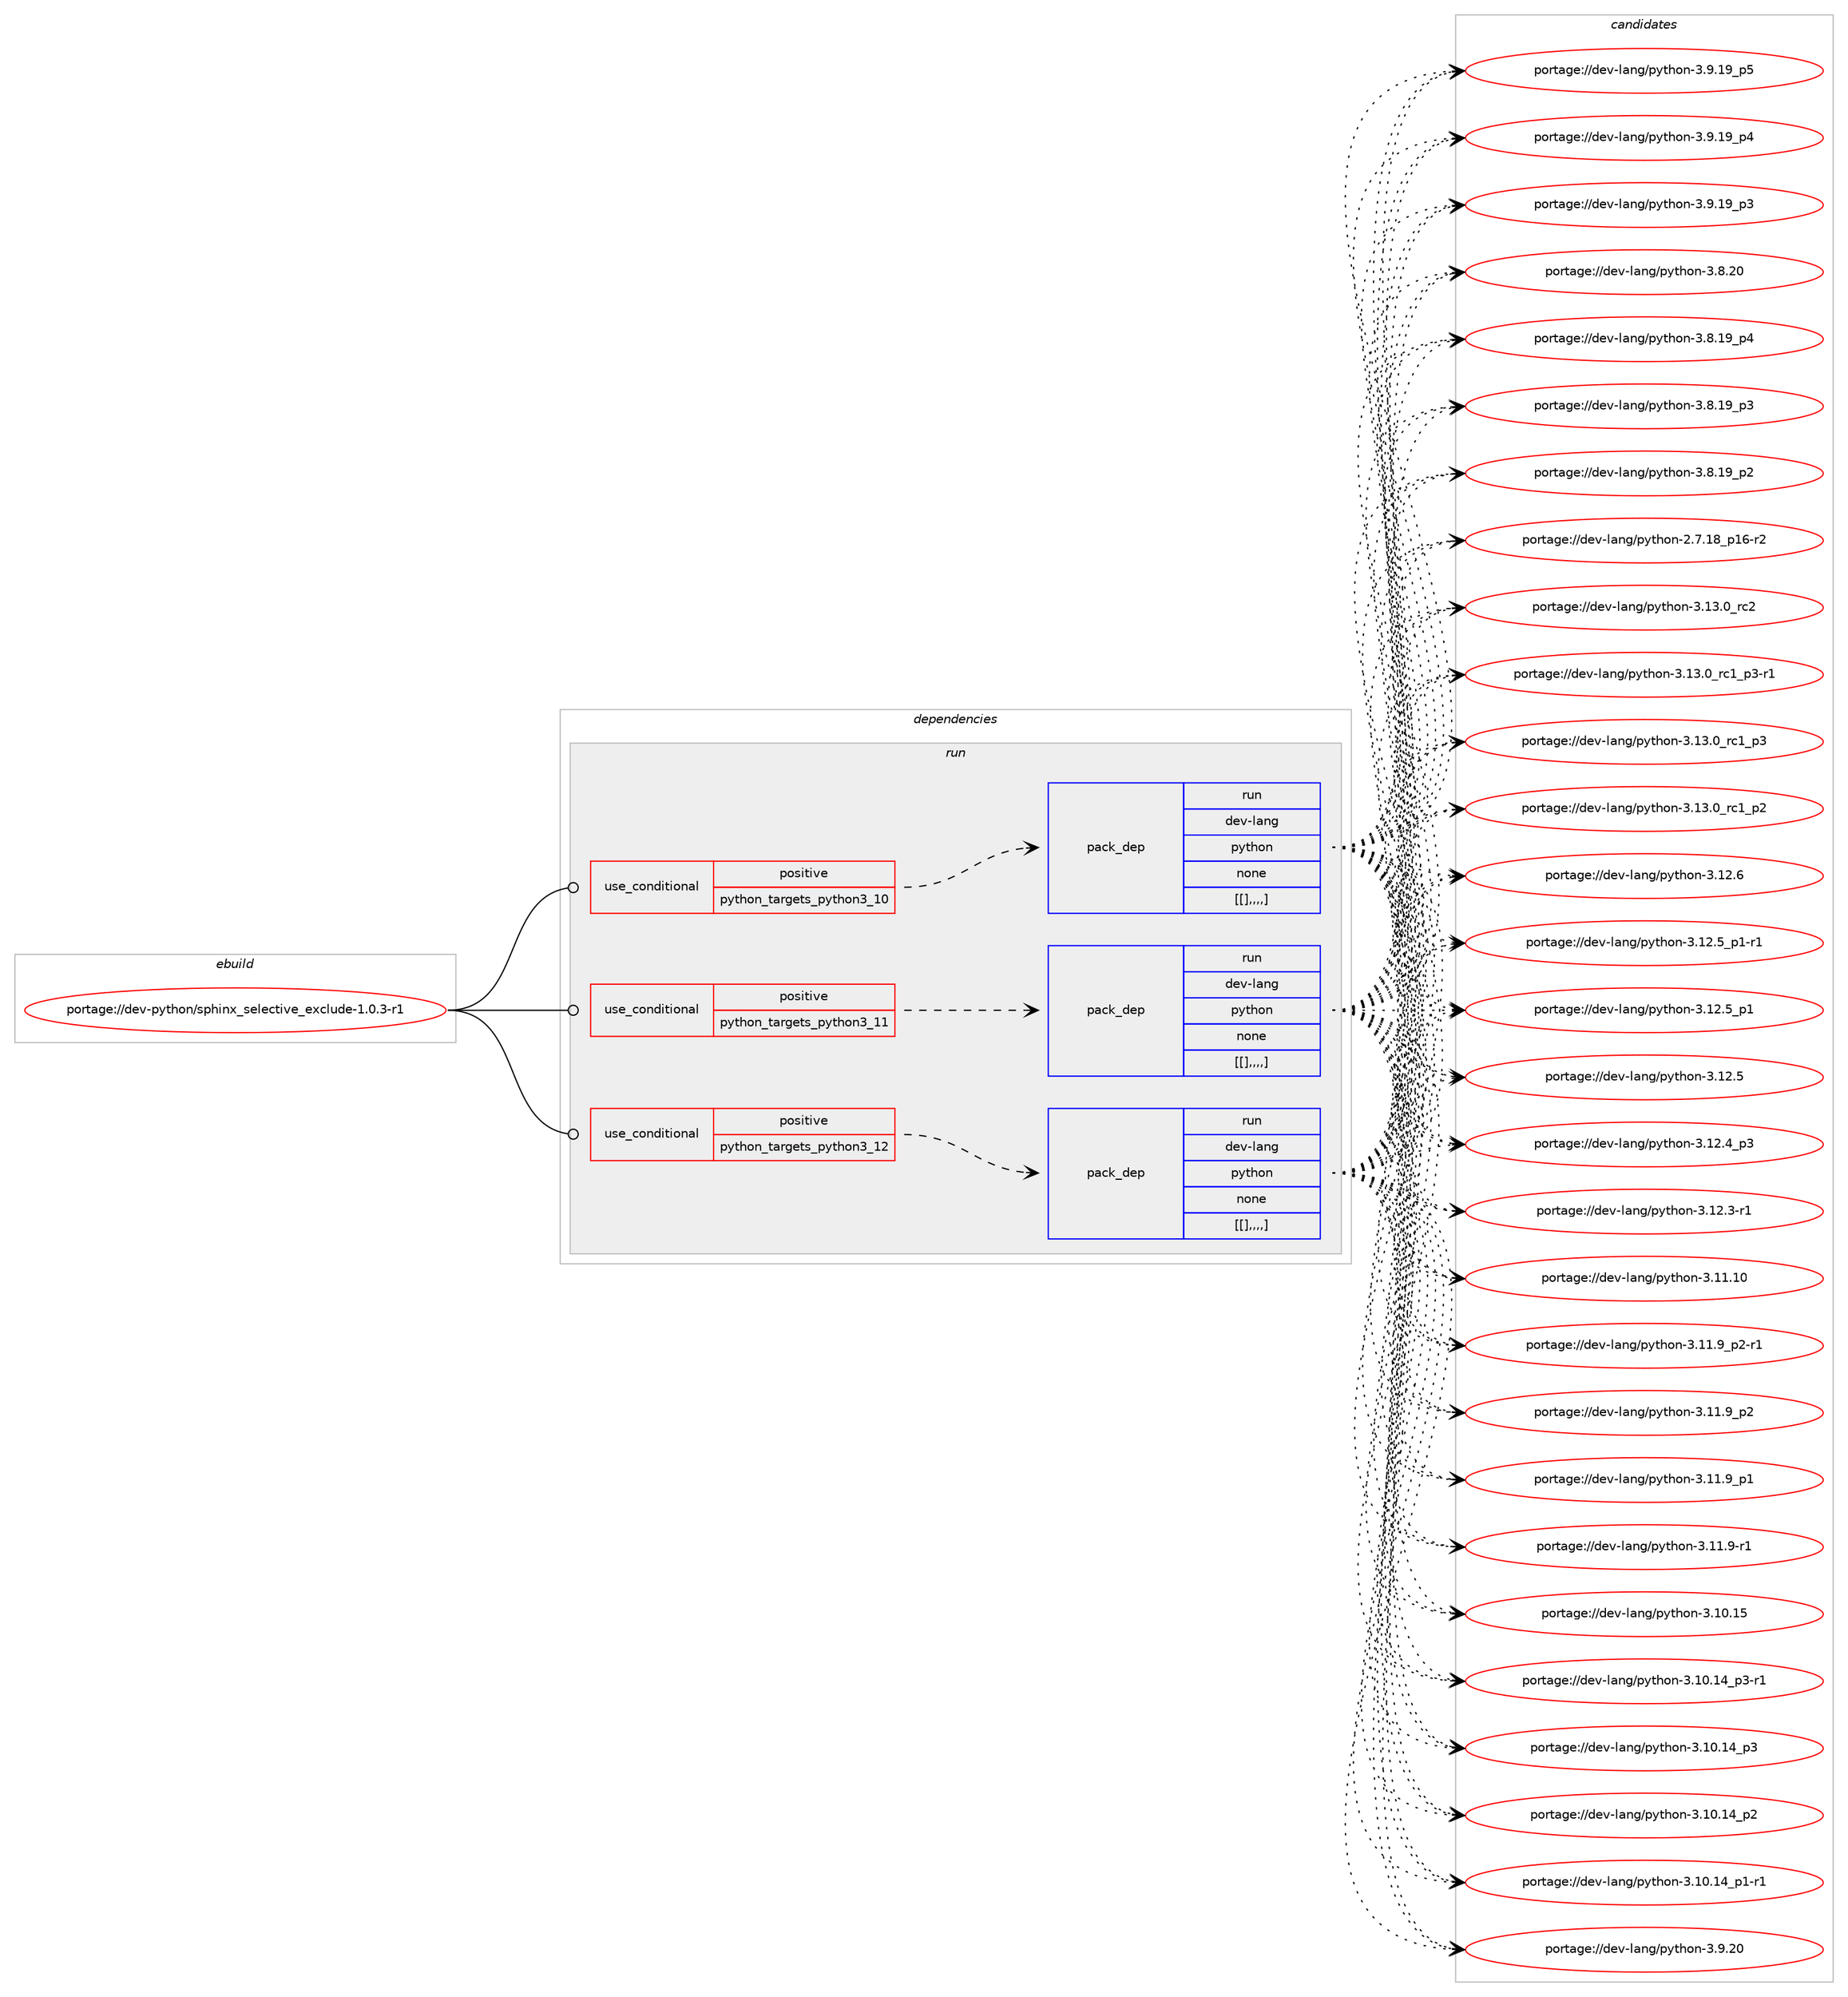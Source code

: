 digraph prolog {

# *************
# Graph options
# *************

newrank=true;
concentrate=true;
compound=true;
graph [rankdir=LR,fontname=Helvetica,fontsize=10,ranksep=1.5];#, ranksep=2.5, nodesep=0.2];
edge  [arrowhead=vee];
node  [fontname=Helvetica,fontsize=10];

# **********
# The ebuild
# **********

subgraph cluster_leftcol {
color=gray;
label=<<i>ebuild</i>>;
id [label="portage://dev-python/sphinx_selective_exclude-1.0.3-r1", color=red, width=4, href="../dev-python/sphinx_selective_exclude-1.0.3-r1.svg"];
}

# ****************
# The dependencies
# ****************

subgraph cluster_midcol {
color=gray;
label=<<i>dependencies</i>>;
subgraph cluster_compile {
fillcolor="#eeeeee";
style=filled;
label=<<i>compile</i>>;
}
subgraph cluster_compileandrun {
fillcolor="#eeeeee";
style=filled;
label=<<i>compile and run</i>>;
}
subgraph cluster_run {
fillcolor="#eeeeee";
style=filled;
label=<<i>run</i>>;
subgraph cond40830 {
dependency166028 [label=<<TABLE BORDER="0" CELLBORDER="1" CELLSPACING="0" CELLPADDING="4"><TR><TD ROWSPAN="3" CELLPADDING="10">use_conditional</TD></TR><TR><TD>positive</TD></TR><TR><TD>python_targets_python3_10</TD></TR></TABLE>>, shape=none, color=red];
subgraph pack123937 {
dependency166029 [label=<<TABLE BORDER="0" CELLBORDER="1" CELLSPACING="0" CELLPADDING="4" WIDTH="220"><TR><TD ROWSPAN="6" CELLPADDING="30">pack_dep</TD></TR><TR><TD WIDTH="110">run</TD></TR><TR><TD>dev-lang</TD></TR><TR><TD>python</TD></TR><TR><TD>none</TD></TR><TR><TD>[[],,,,]</TD></TR></TABLE>>, shape=none, color=blue];
}
dependency166028:e -> dependency166029:w [weight=20,style="dashed",arrowhead="vee"];
}
id:e -> dependency166028:w [weight=20,style="solid",arrowhead="odot"];
subgraph cond40831 {
dependency166030 [label=<<TABLE BORDER="0" CELLBORDER="1" CELLSPACING="0" CELLPADDING="4"><TR><TD ROWSPAN="3" CELLPADDING="10">use_conditional</TD></TR><TR><TD>positive</TD></TR><TR><TD>python_targets_python3_11</TD></TR></TABLE>>, shape=none, color=red];
subgraph pack123938 {
dependency166031 [label=<<TABLE BORDER="0" CELLBORDER="1" CELLSPACING="0" CELLPADDING="4" WIDTH="220"><TR><TD ROWSPAN="6" CELLPADDING="30">pack_dep</TD></TR><TR><TD WIDTH="110">run</TD></TR><TR><TD>dev-lang</TD></TR><TR><TD>python</TD></TR><TR><TD>none</TD></TR><TR><TD>[[],,,,]</TD></TR></TABLE>>, shape=none, color=blue];
}
dependency166030:e -> dependency166031:w [weight=20,style="dashed",arrowhead="vee"];
}
id:e -> dependency166030:w [weight=20,style="solid",arrowhead="odot"];
subgraph cond40832 {
dependency166032 [label=<<TABLE BORDER="0" CELLBORDER="1" CELLSPACING="0" CELLPADDING="4"><TR><TD ROWSPAN="3" CELLPADDING="10">use_conditional</TD></TR><TR><TD>positive</TD></TR><TR><TD>python_targets_python3_12</TD></TR></TABLE>>, shape=none, color=red];
subgraph pack123939 {
dependency166033 [label=<<TABLE BORDER="0" CELLBORDER="1" CELLSPACING="0" CELLPADDING="4" WIDTH="220"><TR><TD ROWSPAN="6" CELLPADDING="30">pack_dep</TD></TR><TR><TD WIDTH="110">run</TD></TR><TR><TD>dev-lang</TD></TR><TR><TD>python</TD></TR><TR><TD>none</TD></TR><TR><TD>[[],,,,]</TD></TR></TABLE>>, shape=none, color=blue];
}
dependency166032:e -> dependency166033:w [weight=20,style="dashed",arrowhead="vee"];
}
id:e -> dependency166032:w [weight=20,style="solid",arrowhead="odot"];
}
}

# **************
# The candidates
# **************

subgraph cluster_choices {
rank=same;
color=gray;
label=<<i>candidates</i>>;

subgraph choice123937 {
color=black;
nodesep=1;
choice10010111845108971101034711212111610411111045514649514648951149950 [label="portage://dev-lang/python-3.13.0_rc2", color=red, width=4,href="../dev-lang/python-3.13.0_rc2.svg"];
choice1001011184510897110103471121211161041111104551464951464895114994995112514511449 [label="portage://dev-lang/python-3.13.0_rc1_p3-r1", color=red, width=4,href="../dev-lang/python-3.13.0_rc1_p3-r1.svg"];
choice100101118451089711010347112121116104111110455146495146489511499499511251 [label="portage://dev-lang/python-3.13.0_rc1_p3", color=red, width=4,href="../dev-lang/python-3.13.0_rc1_p3.svg"];
choice100101118451089711010347112121116104111110455146495146489511499499511250 [label="portage://dev-lang/python-3.13.0_rc1_p2", color=red, width=4,href="../dev-lang/python-3.13.0_rc1_p2.svg"];
choice10010111845108971101034711212111610411111045514649504654 [label="portage://dev-lang/python-3.12.6", color=red, width=4,href="../dev-lang/python-3.12.6.svg"];
choice1001011184510897110103471121211161041111104551464950465395112494511449 [label="portage://dev-lang/python-3.12.5_p1-r1", color=red, width=4,href="../dev-lang/python-3.12.5_p1-r1.svg"];
choice100101118451089711010347112121116104111110455146495046539511249 [label="portage://dev-lang/python-3.12.5_p1", color=red, width=4,href="../dev-lang/python-3.12.5_p1.svg"];
choice10010111845108971101034711212111610411111045514649504653 [label="portage://dev-lang/python-3.12.5", color=red, width=4,href="../dev-lang/python-3.12.5.svg"];
choice100101118451089711010347112121116104111110455146495046529511251 [label="portage://dev-lang/python-3.12.4_p3", color=red, width=4,href="../dev-lang/python-3.12.4_p3.svg"];
choice100101118451089711010347112121116104111110455146495046514511449 [label="portage://dev-lang/python-3.12.3-r1", color=red, width=4,href="../dev-lang/python-3.12.3-r1.svg"];
choice1001011184510897110103471121211161041111104551464949464948 [label="portage://dev-lang/python-3.11.10", color=red, width=4,href="../dev-lang/python-3.11.10.svg"];
choice1001011184510897110103471121211161041111104551464949465795112504511449 [label="portage://dev-lang/python-3.11.9_p2-r1", color=red, width=4,href="../dev-lang/python-3.11.9_p2-r1.svg"];
choice100101118451089711010347112121116104111110455146494946579511250 [label="portage://dev-lang/python-3.11.9_p2", color=red, width=4,href="../dev-lang/python-3.11.9_p2.svg"];
choice100101118451089711010347112121116104111110455146494946579511249 [label="portage://dev-lang/python-3.11.9_p1", color=red, width=4,href="../dev-lang/python-3.11.9_p1.svg"];
choice100101118451089711010347112121116104111110455146494946574511449 [label="portage://dev-lang/python-3.11.9-r1", color=red, width=4,href="../dev-lang/python-3.11.9-r1.svg"];
choice1001011184510897110103471121211161041111104551464948464953 [label="portage://dev-lang/python-3.10.15", color=red, width=4,href="../dev-lang/python-3.10.15.svg"];
choice100101118451089711010347112121116104111110455146494846495295112514511449 [label="portage://dev-lang/python-3.10.14_p3-r1", color=red, width=4,href="../dev-lang/python-3.10.14_p3-r1.svg"];
choice10010111845108971101034711212111610411111045514649484649529511251 [label="portage://dev-lang/python-3.10.14_p3", color=red, width=4,href="../dev-lang/python-3.10.14_p3.svg"];
choice10010111845108971101034711212111610411111045514649484649529511250 [label="portage://dev-lang/python-3.10.14_p2", color=red, width=4,href="../dev-lang/python-3.10.14_p2.svg"];
choice100101118451089711010347112121116104111110455146494846495295112494511449 [label="portage://dev-lang/python-3.10.14_p1-r1", color=red, width=4,href="../dev-lang/python-3.10.14_p1-r1.svg"];
choice10010111845108971101034711212111610411111045514657465048 [label="portage://dev-lang/python-3.9.20", color=red, width=4,href="../dev-lang/python-3.9.20.svg"];
choice100101118451089711010347112121116104111110455146574649579511253 [label="portage://dev-lang/python-3.9.19_p5", color=red, width=4,href="../dev-lang/python-3.9.19_p5.svg"];
choice100101118451089711010347112121116104111110455146574649579511252 [label="portage://dev-lang/python-3.9.19_p4", color=red, width=4,href="../dev-lang/python-3.9.19_p4.svg"];
choice100101118451089711010347112121116104111110455146574649579511251 [label="portage://dev-lang/python-3.9.19_p3", color=red, width=4,href="../dev-lang/python-3.9.19_p3.svg"];
choice10010111845108971101034711212111610411111045514656465048 [label="portage://dev-lang/python-3.8.20", color=red, width=4,href="../dev-lang/python-3.8.20.svg"];
choice100101118451089711010347112121116104111110455146564649579511252 [label="portage://dev-lang/python-3.8.19_p4", color=red, width=4,href="../dev-lang/python-3.8.19_p4.svg"];
choice100101118451089711010347112121116104111110455146564649579511251 [label="portage://dev-lang/python-3.8.19_p3", color=red, width=4,href="../dev-lang/python-3.8.19_p3.svg"];
choice100101118451089711010347112121116104111110455146564649579511250 [label="portage://dev-lang/python-3.8.19_p2", color=red, width=4,href="../dev-lang/python-3.8.19_p2.svg"];
choice100101118451089711010347112121116104111110455046554649569511249544511450 [label="portage://dev-lang/python-2.7.18_p16-r2", color=red, width=4,href="../dev-lang/python-2.7.18_p16-r2.svg"];
dependency166029:e -> choice10010111845108971101034711212111610411111045514649514648951149950:w [style=dotted,weight="100"];
dependency166029:e -> choice1001011184510897110103471121211161041111104551464951464895114994995112514511449:w [style=dotted,weight="100"];
dependency166029:e -> choice100101118451089711010347112121116104111110455146495146489511499499511251:w [style=dotted,weight="100"];
dependency166029:e -> choice100101118451089711010347112121116104111110455146495146489511499499511250:w [style=dotted,weight="100"];
dependency166029:e -> choice10010111845108971101034711212111610411111045514649504654:w [style=dotted,weight="100"];
dependency166029:e -> choice1001011184510897110103471121211161041111104551464950465395112494511449:w [style=dotted,weight="100"];
dependency166029:e -> choice100101118451089711010347112121116104111110455146495046539511249:w [style=dotted,weight="100"];
dependency166029:e -> choice10010111845108971101034711212111610411111045514649504653:w [style=dotted,weight="100"];
dependency166029:e -> choice100101118451089711010347112121116104111110455146495046529511251:w [style=dotted,weight="100"];
dependency166029:e -> choice100101118451089711010347112121116104111110455146495046514511449:w [style=dotted,weight="100"];
dependency166029:e -> choice1001011184510897110103471121211161041111104551464949464948:w [style=dotted,weight="100"];
dependency166029:e -> choice1001011184510897110103471121211161041111104551464949465795112504511449:w [style=dotted,weight="100"];
dependency166029:e -> choice100101118451089711010347112121116104111110455146494946579511250:w [style=dotted,weight="100"];
dependency166029:e -> choice100101118451089711010347112121116104111110455146494946579511249:w [style=dotted,weight="100"];
dependency166029:e -> choice100101118451089711010347112121116104111110455146494946574511449:w [style=dotted,weight="100"];
dependency166029:e -> choice1001011184510897110103471121211161041111104551464948464953:w [style=dotted,weight="100"];
dependency166029:e -> choice100101118451089711010347112121116104111110455146494846495295112514511449:w [style=dotted,weight="100"];
dependency166029:e -> choice10010111845108971101034711212111610411111045514649484649529511251:w [style=dotted,weight="100"];
dependency166029:e -> choice10010111845108971101034711212111610411111045514649484649529511250:w [style=dotted,weight="100"];
dependency166029:e -> choice100101118451089711010347112121116104111110455146494846495295112494511449:w [style=dotted,weight="100"];
dependency166029:e -> choice10010111845108971101034711212111610411111045514657465048:w [style=dotted,weight="100"];
dependency166029:e -> choice100101118451089711010347112121116104111110455146574649579511253:w [style=dotted,weight="100"];
dependency166029:e -> choice100101118451089711010347112121116104111110455146574649579511252:w [style=dotted,weight="100"];
dependency166029:e -> choice100101118451089711010347112121116104111110455146574649579511251:w [style=dotted,weight="100"];
dependency166029:e -> choice10010111845108971101034711212111610411111045514656465048:w [style=dotted,weight="100"];
dependency166029:e -> choice100101118451089711010347112121116104111110455146564649579511252:w [style=dotted,weight="100"];
dependency166029:e -> choice100101118451089711010347112121116104111110455146564649579511251:w [style=dotted,weight="100"];
dependency166029:e -> choice100101118451089711010347112121116104111110455146564649579511250:w [style=dotted,weight="100"];
dependency166029:e -> choice100101118451089711010347112121116104111110455046554649569511249544511450:w [style=dotted,weight="100"];
}
subgraph choice123938 {
color=black;
nodesep=1;
choice10010111845108971101034711212111610411111045514649514648951149950 [label="portage://dev-lang/python-3.13.0_rc2", color=red, width=4,href="../dev-lang/python-3.13.0_rc2.svg"];
choice1001011184510897110103471121211161041111104551464951464895114994995112514511449 [label="portage://dev-lang/python-3.13.0_rc1_p3-r1", color=red, width=4,href="../dev-lang/python-3.13.0_rc1_p3-r1.svg"];
choice100101118451089711010347112121116104111110455146495146489511499499511251 [label="portage://dev-lang/python-3.13.0_rc1_p3", color=red, width=4,href="../dev-lang/python-3.13.0_rc1_p3.svg"];
choice100101118451089711010347112121116104111110455146495146489511499499511250 [label="portage://dev-lang/python-3.13.0_rc1_p2", color=red, width=4,href="../dev-lang/python-3.13.0_rc1_p2.svg"];
choice10010111845108971101034711212111610411111045514649504654 [label="portage://dev-lang/python-3.12.6", color=red, width=4,href="../dev-lang/python-3.12.6.svg"];
choice1001011184510897110103471121211161041111104551464950465395112494511449 [label="portage://dev-lang/python-3.12.5_p1-r1", color=red, width=4,href="../dev-lang/python-3.12.5_p1-r1.svg"];
choice100101118451089711010347112121116104111110455146495046539511249 [label="portage://dev-lang/python-3.12.5_p1", color=red, width=4,href="../dev-lang/python-3.12.5_p1.svg"];
choice10010111845108971101034711212111610411111045514649504653 [label="portage://dev-lang/python-3.12.5", color=red, width=4,href="../dev-lang/python-3.12.5.svg"];
choice100101118451089711010347112121116104111110455146495046529511251 [label="portage://dev-lang/python-3.12.4_p3", color=red, width=4,href="../dev-lang/python-3.12.4_p3.svg"];
choice100101118451089711010347112121116104111110455146495046514511449 [label="portage://dev-lang/python-3.12.3-r1", color=red, width=4,href="../dev-lang/python-3.12.3-r1.svg"];
choice1001011184510897110103471121211161041111104551464949464948 [label="portage://dev-lang/python-3.11.10", color=red, width=4,href="../dev-lang/python-3.11.10.svg"];
choice1001011184510897110103471121211161041111104551464949465795112504511449 [label="portage://dev-lang/python-3.11.9_p2-r1", color=red, width=4,href="../dev-lang/python-3.11.9_p2-r1.svg"];
choice100101118451089711010347112121116104111110455146494946579511250 [label="portage://dev-lang/python-3.11.9_p2", color=red, width=4,href="../dev-lang/python-3.11.9_p2.svg"];
choice100101118451089711010347112121116104111110455146494946579511249 [label="portage://dev-lang/python-3.11.9_p1", color=red, width=4,href="../dev-lang/python-3.11.9_p1.svg"];
choice100101118451089711010347112121116104111110455146494946574511449 [label="portage://dev-lang/python-3.11.9-r1", color=red, width=4,href="../dev-lang/python-3.11.9-r1.svg"];
choice1001011184510897110103471121211161041111104551464948464953 [label="portage://dev-lang/python-3.10.15", color=red, width=4,href="../dev-lang/python-3.10.15.svg"];
choice100101118451089711010347112121116104111110455146494846495295112514511449 [label="portage://dev-lang/python-3.10.14_p3-r1", color=red, width=4,href="../dev-lang/python-3.10.14_p3-r1.svg"];
choice10010111845108971101034711212111610411111045514649484649529511251 [label="portage://dev-lang/python-3.10.14_p3", color=red, width=4,href="../dev-lang/python-3.10.14_p3.svg"];
choice10010111845108971101034711212111610411111045514649484649529511250 [label="portage://dev-lang/python-3.10.14_p2", color=red, width=4,href="../dev-lang/python-3.10.14_p2.svg"];
choice100101118451089711010347112121116104111110455146494846495295112494511449 [label="portage://dev-lang/python-3.10.14_p1-r1", color=red, width=4,href="../dev-lang/python-3.10.14_p1-r1.svg"];
choice10010111845108971101034711212111610411111045514657465048 [label="portage://dev-lang/python-3.9.20", color=red, width=4,href="../dev-lang/python-3.9.20.svg"];
choice100101118451089711010347112121116104111110455146574649579511253 [label="portage://dev-lang/python-3.9.19_p5", color=red, width=4,href="../dev-lang/python-3.9.19_p5.svg"];
choice100101118451089711010347112121116104111110455146574649579511252 [label="portage://dev-lang/python-3.9.19_p4", color=red, width=4,href="../dev-lang/python-3.9.19_p4.svg"];
choice100101118451089711010347112121116104111110455146574649579511251 [label="portage://dev-lang/python-3.9.19_p3", color=red, width=4,href="../dev-lang/python-3.9.19_p3.svg"];
choice10010111845108971101034711212111610411111045514656465048 [label="portage://dev-lang/python-3.8.20", color=red, width=4,href="../dev-lang/python-3.8.20.svg"];
choice100101118451089711010347112121116104111110455146564649579511252 [label="portage://dev-lang/python-3.8.19_p4", color=red, width=4,href="../dev-lang/python-3.8.19_p4.svg"];
choice100101118451089711010347112121116104111110455146564649579511251 [label="portage://dev-lang/python-3.8.19_p3", color=red, width=4,href="../dev-lang/python-3.8.19_p3.svg"];
choice100101118451089711010347112121116104111110455146564649579511250 [label="portage://dev-lang/python-3.8.19_p2", color=red, width=4,href="../dev-lang/python-3.8.19_p2.svg"];
choice100101118451089711010347112121116104111110455046554649569511249544511450 [label="portage://dev-lang/python-2.7.18_p16-r2", color=red, width=4,href="../dev-lang/python-2.7.18_p16-r2.svg"];
dependency166031:e -> choice10010111845108971101034711212111610411111045514649514648951149950:w [style=dotted,weight="100"];
dependency166031:e -> choice1001011184510897110103471121211161041111104551464951464895114994995112514511449:w [style=dotted,weight="100"];
dependency166031:e -> choice100101118451089711010347112121116104111110455146495146489511499499511251:w [style=dotted,weight="100"];
dependency166031:e -> choice100101118451089711010347112121116104111110455146495146489511499499511250:w [style=dotted,weight="100"];
dependency166031:e -> choice10010111845108971101034711212111610411111045514649504654:w [style=dotted,weight="100"];
dependency166031:e -> choice1001011184510897110103471121211161041111104551464950465395112494511449:w [style=dotted,weight="100"];
dependency166031:e -> choice100101118451089711010347112121116104111110455146495046539511249:w [style=dotted,weight="100"];
dependency166031:e -> choice10010111845108971101034711212111610411111045514649504653:w [style=dotted,weight="100"];
dependency166031:e -> choice100101118451089711010347112121116104111110455146495046529511251:w [style=dotted,weight="100"];
dependency166031:e -> choice100101118451089711010347112121116104111110455146495046514511449:w [style=dotted,weight="100"];
dependency166031:e -> choice1001011184510897110103471121211161041111104551464949464948:w [style=dotted,weight="100"];
dependency166031:e -> choice1001011184510897110103471121211161041111104551464949465795112504511449:w [style=dotted,weight="100"];
dependency166031:e -> choice100101118451089711010347112121116104111110455146494946579511250:w [style=dotted,weight="100"];
dependency166031:e -> choice100101118451089711010347112121116104111110455146494946579511249:w [style=dotted,weight="100"];
dependency166031:e -> choice100101118451089711010347112121116104111110455146494946574511449:w [style=dotted,weight="100"];
dependency166031:e -> choice1001011184510897110103471121211161041111104551464948464953:w [style=dotted,weight="100"];
dependency166031:e -> choice100101118451089711010347112121116104111110455146494846495295112514511449:w [style=dotted,weight="100"];
dependency166031:e -> choice10010111845108971101034711212111610411111045514649484649529511251:w [style=dotted,weight="100"];
dependency166031:e -> choice10010111845108971101034711212111610411111045514649484649529511250:w [style=dotted,weight="100"];
dependency166031:e -> choice100101118451089711010347112121116104111110455146494846495295112494511449:w [style=dotted,weight="100"];
dependency166031:e -> choice10010111845108971101034711212111610411111045514657465048:w [style=dotted,weight="100"];
dependency166031:e -> choice100101118451089711010347112121116104111110455146574649579511253:w [style=dotted,weight="100"];
dependency166031:e -> choice100101118451089711010347112121116104111110455146574649579511252:w [style=dotted,weight="100"];
dependency166031:e -> choice100101118451089711010347112121116104111110455146574649579511251:w [style=dotted,weight="100"];
dependency166031:e -> choice10010111845108971101034711212111610411111045514656465048:w [style=dotted,weight="100"];
dependency166031:e -> choice100101118451089711010347112121116104111110455146564649579511252:w [style=dotted,weight="100"];
dependency166031:e -> choice100101118451089711010347112121116104111110455146564649579511251:w [style=dotted,weight="100"];
dependency166031:e -> choice100101118451089711010347112121116104111110455146564649579511250:w [style=dotted,weight="100"];
dependency166031:e -> choice100101118451089711010347112121116104111110455046554649569511249544511450:w [style=dotted,weight="100"];
}
subgraph choice123939 {
color=black;
nodesep=1;
choice10010111845108971101034711212111610411111045514649514648951149950 [label="portage://dev-lang/python-3.13.0_rc2", color=red, width=4,href="../dev-lang/python-3.13.0_rc2.svg"];
choice1001011184510897110103471121211161041111104551464951464895114994995112514511449 [label="portage://dev-lang/python-3.13.0_rc1_p3-r1", color=red, width=4,href="../dev-lang/python-3.13.0_rc1_p3-r1.svg"];
choice100101118451089711010347112121116104111110455146495146489511499499511251 [label="portage://dev-lang/python-3.13.0_rc1_p3", color=red, width=4,href="../dev-lang/python-3.13.0_rc1_p3.svg"];
choice100101118451089711010347112121116104111110455146495146489511499499511250 [label="portage://dev-lang/python-3.13.0_rc1_p2", color=red, width=4,href="../dev-lang/python-3.13.0_rc1_p2.svg"];
choice10010111845108971101034711212111610411111045514649504654 [label="portage://dev-lang/python-3.12.6", color=red, width=4,href="../dev-lang/python-3.12.6.svg"];
choice1001011184510897110103471121211161041111104551464950465395112494511449 [label="portage://dev-lang/python-3.12.5_p1-r1", color=red, width=4,href="../dev-lang/python-3.12.5_p1-r1.svg"];
choice100101118451089711010347112121116104111110455146495046539511249 [label="portage://dev-lang/python-3.12.5_p1", color=red, width=4,href="../dev-lang/python-3.12.5_p1.svg"];
choice10010111845108971101034711212111610411111045514649504653 [label="portage://dev-lang/python-3.12.5", color=red, width=4,href="../dev-lang/python-3.12.5.svg"];
choice100101118451089711010347112121116104111110455146495046529511251 [label="portage://dev-lang/python-3.12.4_p3", color=red, width=4,href="../dev-lang/python-3.12.4_p3.svg"];
choice100101118451089711010347112121116104111110455146495046514511449 [label="portage://dev-lang/python-3.12.3-r1", color=red, width=4,href="../dev-lang/python-3.12.3-r1.svg"];
choice1001011184510897110103471121211161041111104551464949464948 [label="portage://dev-lang/python-3.11.10", color=red, width=4,href="../dev-lang/python-3.11.10.svg"];
choice1001011184510897110103471121211161041111104551464949465795112504511449 [label="portage://dev-lang/python-3.11.9_p2-r1", color=red, width=4,href="../dev-lang/python-3.11.9_p2-r1.svg"];
choice100101118451089711010347112121116104111110455146494946579511250 [label="portage://dev-lang/python-3.11.9_p2", color=red, width=4,href="../dev-lang/python-3.11.9_p2.svg"];
choice100101118451089711010347112121116104111110455146494946579511249 [label="portage://dev-lang/python-3.11.9_p1", color=red, width=4,href="../dev-lang/python-3.11.9_p1.svg"];
choice100101118451089711010347112121116104111110455146494946574511449 [label="portage://dev-lang/python-3.11.9-r1", color=red, width=4,href="../dev-lang/python-3.11.9-r1.svg"];
choice1001011184510897110103471121211161041111104551464948464953 [label="portage://dev-lang/python-3.10.15", color=red, width=4,href="../dev-lang/python-3.10.15.svg"];
choice100101118451089711010347112121116104111110455146494846495295112514511449 [label="portage://dev-lang/python-3.10.14_p3-r1", color=red, width=4,href="../dev-lang/python-3.10.14_p3-r1.svg"];
choice10010111845108971101034711212111610411111045514649484649529511251 [label="portage://dev-lang/python-3.10.14_p3", color=red, width=4,href="../dev-lang/python-3.10.14_p3.svg"];
choice10010111845108971101034711212111610411111045514649484649529511250 [label="portage://dev-lang/python-3.10.14_p2", color=red, width=4,href="../dev-lang/python-3.10.14_p2.svg"];
choice100101118451089711010347112121116104111110455146494846495295112494511449 [label="portage://dev-lang/python-3.10.14_p1-r1", color=red, width=4,href="../dev-lang/python-3.10.14_p1-r1.svg"];
choice10010111845108971101034711212111610411111045514657465048 [label="portage://dev-lang/python-3.9.20", color=red, width=4,href="../dev-lang/python-3.9.20.svg"];
choice100101118451089711010347112121116104111110455146574649579511253 [label="portage://dev-lang/python-3.9.19_p5", color=red, width=4,href="../dev-lang/python-3.9.19_p5.svg"];
choice100101118451089711010347112121116104111110455146574649579511252 [label="portage://dev-lang/python-3.9.19_p4", color=red, width=4,href="../dev-lang/python-3.9.19_p4.svg"];
choice100101118451089711010347112121116104111110455146574649579511251 [label="portage://dev-lang/python-3.9.19_p3", color=red, width=4,href="../dev-lang/python-3.9.19_p3.svg"];
choice10010111845108971101034711212111610411111045514656465048 [label="portage://dev-lang/python-3.8.20", color=red, width=4,href="../dev-lang/python-3.8.20.svg"];
choice100101118451089711010347112121116104111110455146564649579511252 [label="portage://dev-lang/python-3.8.19_p4", color=red, width=4,href="../dev-lang/python-3.8.19_p4.svg"];
choice100101118451089711010347112121116104111110455146564649579511251 [label="portage://dev-lang/python-3.8.19_p3", color=red, width=4,href="../dev-lang/python-3.8.19_p3.svg"];
choice100101118451089711010347112121116104111110455146564649579511250 [label="portage://dev-lang/python-3.8.19_p2", color=red, width=4,href="../dev-lang/python-3.8.19_p2.svg"];
choice100101118451089711010347112121116104111110455046554649569511249544511450 [label="portage://dev-lang/python-2.7.18_p16-r2", color=red, width=4,href="../dev-lang/python-2.7.18_p16-r2.svg"];
dependency166033:e -> choice10010111845108971101034711212111610411111045514649514648951149950:w [style=dotted,weight="100"];
dependency166033:e -> choice1001011184510897110103471121211161041111104551464951464895114994995112514511449:w [style=dotted,weight="100"];
dependency166033:e -> choice100101118451089711010347112121116104111110455146495146489511499499511251:w [style=dotted,weight="100"];
dependency166033:e -> choice100101118451089711010347112121116104111110455146495146489511499499511250:w [style=dotted,weight="100"];
dependency166033:e -> choice10010111845108971101034711212111610411111045514649504654:w [style=dotted,weight="100"];
dependency166033:e -> choice1001011184510897110103471121211161041111104551464950465395112494511449:w [style=dotted,weight="100"];
dependency166033:e -> choice100101118451089711010347112121116104111110455146495046539511249:w [style=dotted,weight="100"];
dependency166033:e -> choice10010111845108971101034711212111610411111045514649504653:w [style=dotted,weight="100"];
dependency166033:e -> choice100101118451089711010347112121116104111110455146495046529511251:w [style=dotted,weight="100"];
dependency166033:e -> choice100101118451089711010347112121116104111110455146495046514511449:w [style=dotted,weight="100"];
dependency166033:e -> choice1001011184510897110103471121211161041111104551464949464948:w [style=dotted,weight="100"];
dependency166033:e -> choice1001011184510897110103471121211161041111104551464949465795112504511449:w [style=dotted,weight="100"];
dependency166033:e -> choice100101118451089711010347112121116104111110455146494946579511250:w [style=dotted,weight="100"];
dependency166033:e -> choice100101118451089711010347112121116104111110455146494946579511249:w [style=dotted,weight="100"];
dependency166033:e -> choice100101118451089711010347112121116104111110455146494946574511449:w [style=dotted,weight="100"];
dependency166033:e -> choice1001011184510897110103471121211161041111104551464948464953:w [style=dotted,weight="100"];
dependency166033:e -> choice100101118451089711010347112121116104111110455146494846495295112514511449:w [style=dotted,weight="100"];
dependency166033:e -> choice10010111845108971101034711212111610411111045514649484649529511251:w [style=dotted,weight="100"];
dependency166033:e -> choice10010111845108971101034711212111610411111045514649484649529511250:w [style=dotted,weight="100"];
dependency166033:e -> choice100101118451089711010347112121116104111110455146494846495295112494511449:w [style=dotted,weight="100"];
dependency166033:e -> choice10010111845108971101034711212111610411111045514657465048:w [style=dotted,weight="100"];
dependency166033:e -> choice100101118451089711010347112121116104111110455146574649579511253:w [style=dotted,weight="100"];
dependency166033:e -> choice100101118451089711010347112121116104111110455146574649579511252:w [style=dotted,weight="100"];
dependency166033:e -> choice100101118451089711010347112121116104111110455146574649579511251:w [style=dotted,weight="100"];
dependency166033:e -> choice10010111845108971101034711212111610411111045514656465048:w [style=dotted,weight="100"];
dependency166033:e -> choice100101118451089711010347112121116104111110455146564649579511252:w [style=dotted,weight="100"];
dependency166033:e -> choice100101118451089711010347112121116104111110455146564649579511251:w [style=dotted,weight="100"];
dependency166033:e -> choice100101118451089711010347112121116104111110455146564649579511250:w [style=dotted,weight="100"];
dependency166033:e -> choice100101118451089711010347112121116104111110455046554649569511249544511450:w [style=dotted,weight="100"];
}
}

}
